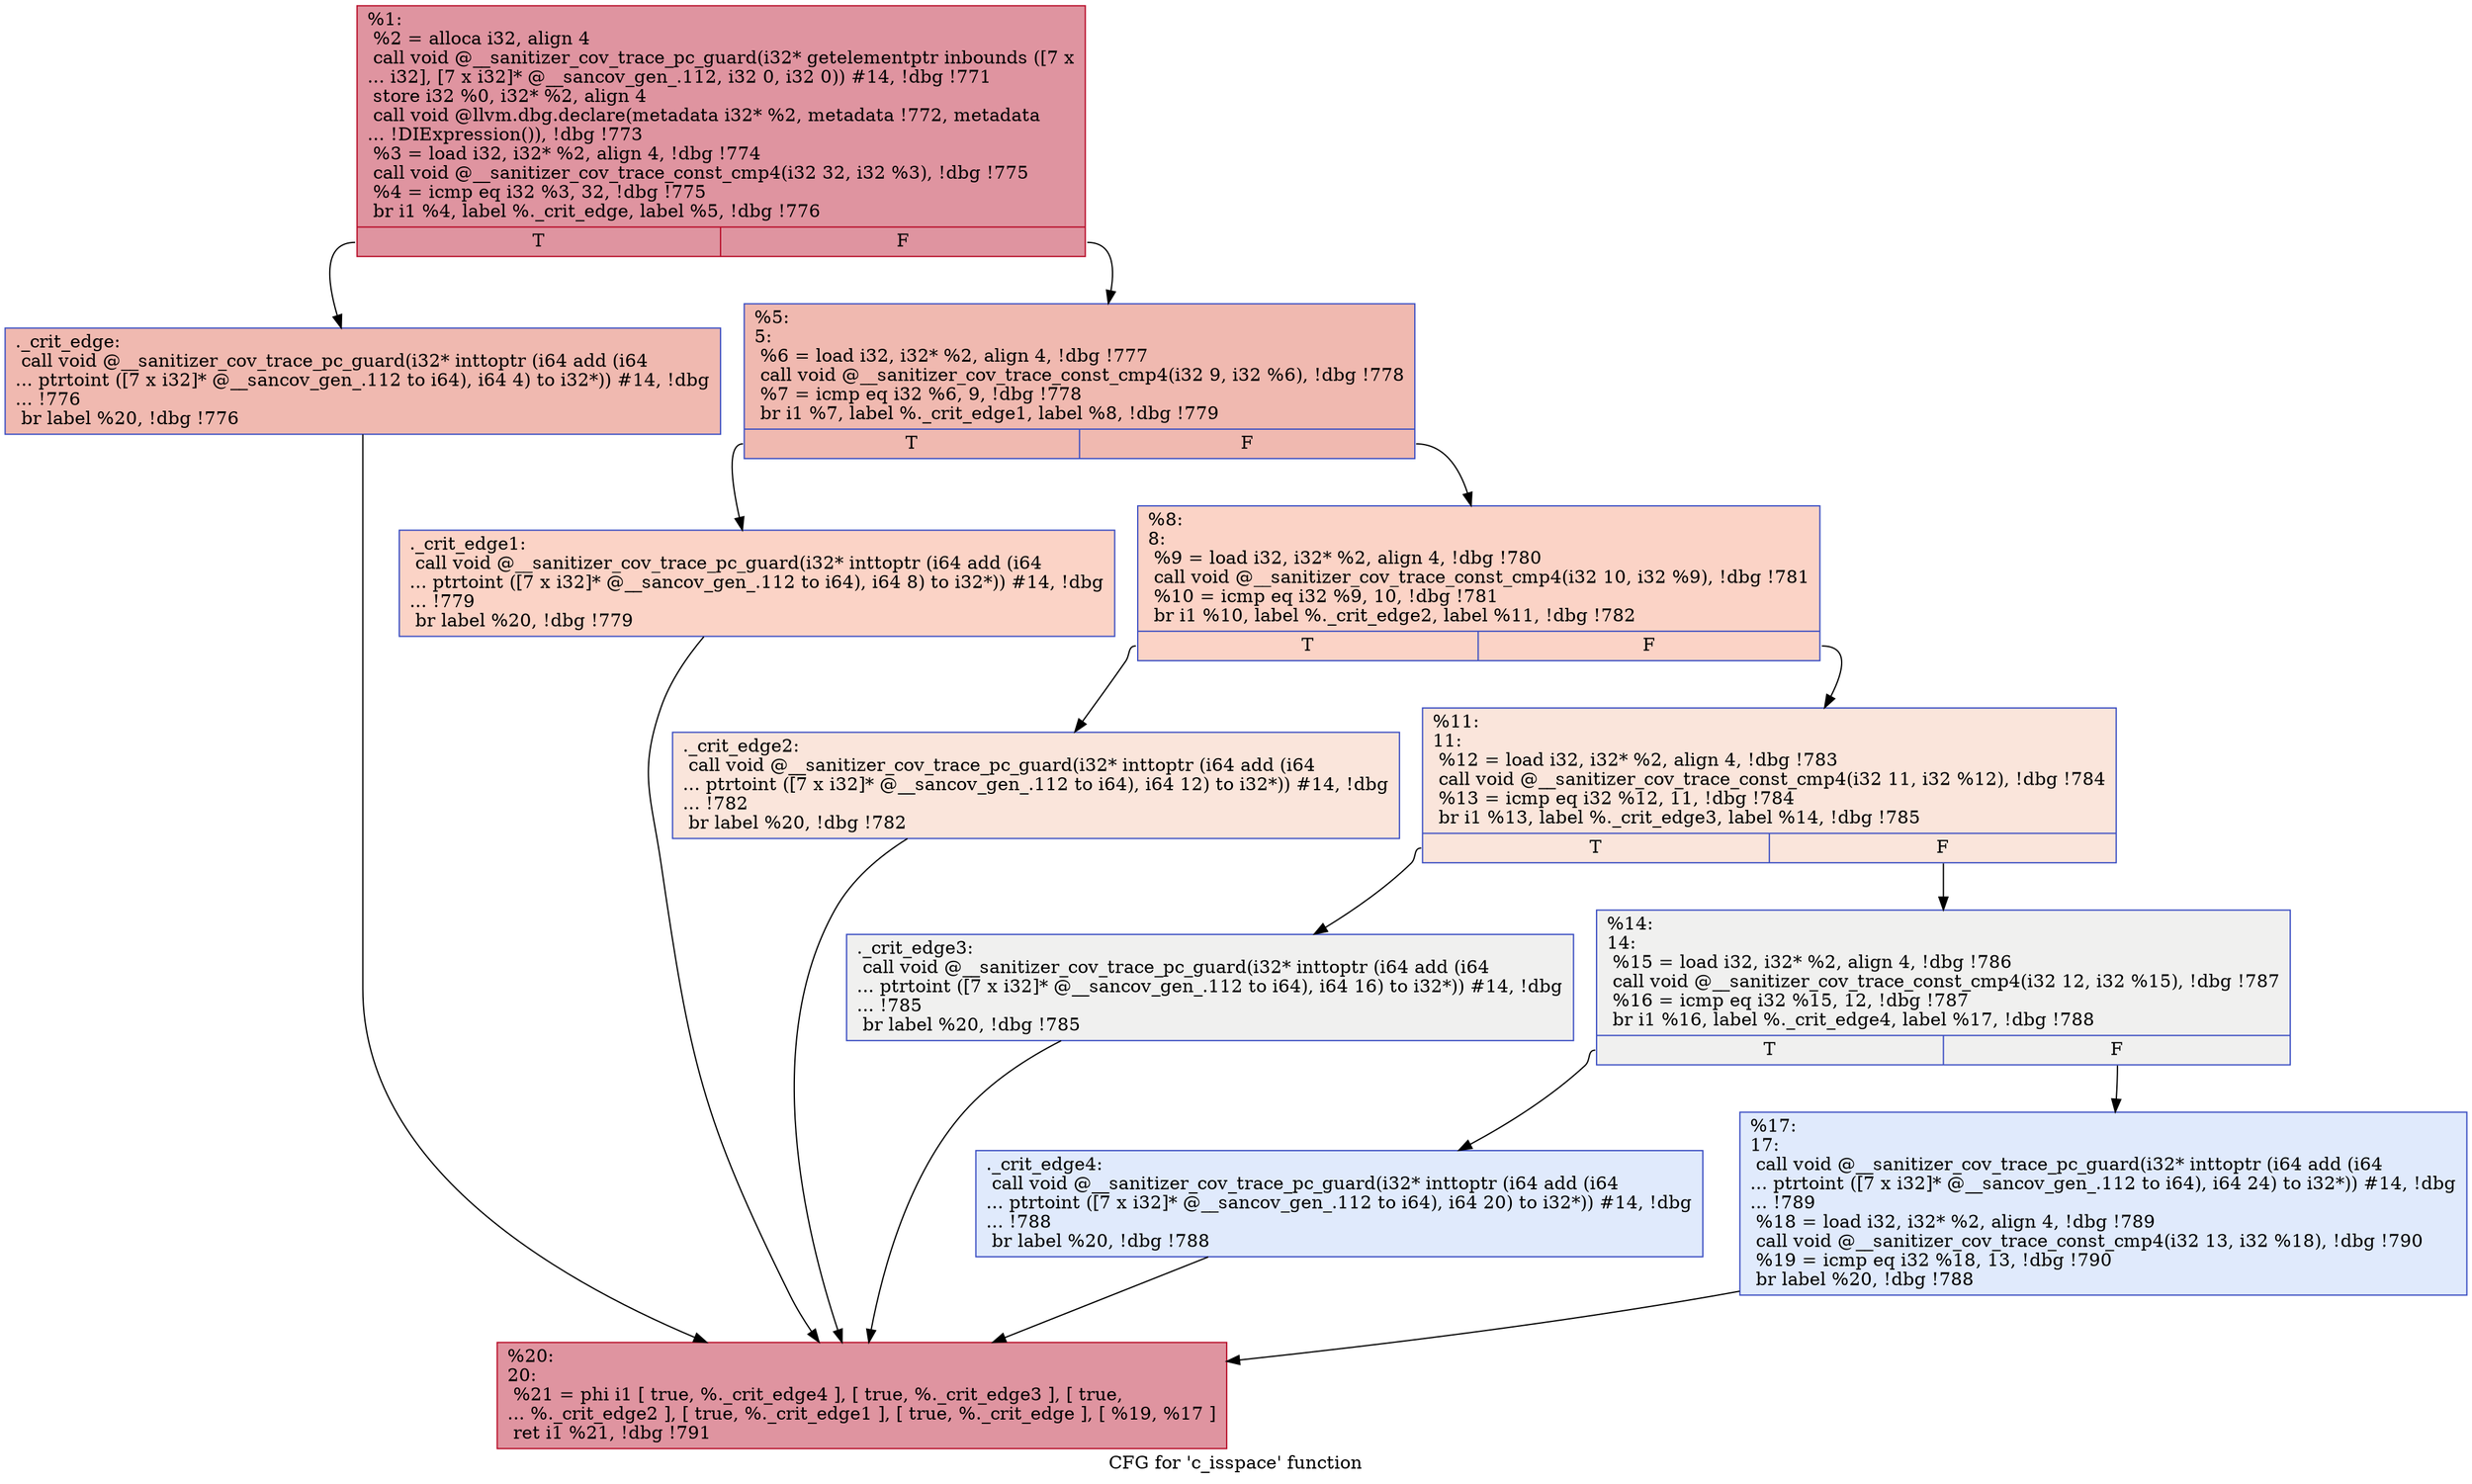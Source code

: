 digraph "CFG for 'c_isspace' function" {
	label="CFG for 'c_isspace' function";

	Node0x555555968fa0 [shape=record,color="#b70d28ff", style=filled, fillcolor="#b70d2870",label="{%1:\l  %2 = alloca i32, align 4\l  call void @__sanitizer_cov_trace_pc_guard(i32* getelementptr inbounds ([7 x\l... i32], [7 x i32]* @__sancov_gen_.112, i32 0, i32 0)) #14, !dbg !771\l  store i32 %0, i32* %2, align 4\l  call void @llvm.dbg.declare(metadata i32* %2, metadata !772, metadata\l... !DIExpression()), !dbg !773\l  %3 = load i32, i32* %2, align 4, !dbg !774\l  call void @__sanitizer_cov_trace_const_cmp4(i32 32, i32 %3), !dbg !775\l  %4 = icmp eq i32 %3, 32, !dbg !775\l  br i1 %4, label %._crit_edge, label %5, !dbg !776\l|{<s0>T|<s1>F}}"];
	Node0x555555968fa0:s0 -> Node0x555555969290;
	Node0x555555968fa0:s1 -> Node0x5555559692e0;
	Node0x555555969290 [shape=record,color="#3d50c3ff", style=filled, fillcolor="#de614d70",label="{._crit_edge:                                      \l  call void @__sanitizer_cov_trace_pc_guard(i32* inttoptr (i64 add (i64\l... ptrtoint ([7 x i32]* @__sancov_gen_.112 to i64), i64 4) to i32*)) #14, !dbg\l... !776\l  br label %20, !dbg !776\l}"];
	Node0x555555969290 -> Node0x5555559695b0;
	Node0x5555559692e0 [shape=record,color="#3d50c3ff", style=filled, fillcolor="#de614d70",label="{%5:\l5:                                                \l  %6 = load i32, i32* %2, align 4, !dbg !777\l  call void @__sanitizer_cov_trace_const_cmp4(i32 9, i32 %6), !dbg !778\l  %7 = icmp eq i32 %6, 9, !dbg !778\l  br i1 %7, label %._crit_edge1, label %8, !dbg !779\l|{<s0>T|<s1>F}}"];
	Node0x5555559692e0:s0 -> Node0x555555969330;
	Node0x5555559692e0:s1 -> Node0x555555969380;
	Node0x555555969330 [shape=record,color="#3d50c3ff", style=filled, fillcolor="#f59c7d70",label="{._crit_edge1:                                     \l  call void @__sanitizer_cov_trace_pc_guard(i32* inttoptr (i64 add (i64\l... ptrtoint ([7 x i32]* @__sancov_gen_.112 to i64), i64 8) to i32*)) #14, !dbg\l... !779\l  br label %20, !dbg !779\l}"];
	Node0x555555969330 -> Node0x5555559695b0;
	Node0x555555969380 [shape=record,color="#3d50c3ff", style=filled, fillcolor="#f59c7d70",label="{%8:\l8:                                                \l  %9 = load i32, i32* %2, align 4, !dbg !780\l  call void @__sanitizer_cov_trace_const_cmp4(i32 10, i32 %9), !dbg !781\l  %10 = icmp eq i32 %9, 10, !dbg !781\l  br i1 %10, label %._crit_edge2, label %11, !dbg !782\l|{<s0>T|<s1>F}}"];
	Node0x555555969380:s0 -> Node0x5555559693d0;
	Node0x555555969380:s1 -> Node0x555555969420;
	Node0x5555559693d0 [shape=record,color="#3d50c3ff", style=filled, fillcolor="#f4c5ad70",label="{._crit_edge2:                                     \l  call void @__sanitizer_cov_trace_pc_guard(i32* inttoptr (i64 add (i64\l... ptrtoint ([7 x i32]* @__sancov_gen_.112 to i64), i64 12) to i32*)) #14, !dbg\l... !782\l  br label %20, !dbg !782\l}"];
	Node0x5555559693d0 -> Node0x5555559695b0;
	Node0x555555969420 [shape=record,color="#3d50c3ff", style=filled, fillcolor="#f4c5ad70",label="{%11:\l11:                                               \l  %12 = load i32, i32* %2, align 4, !dbg !783\l  call void @__sanitizer_cov_trace_const_cmp4(i32 11, i32 %12), !dbg !784\l  %13 = icmp eq i32 %12, 11, !dbg !784\l  br i1 %13, label %._crit_edge3, label %14, !dbg !785\l|{<s0>T|<s1>F}}"];
	Node0x555555969420:s0 -> Node0x555555969470;
	Node0x555555969420:s1 -> Node0x5555559694c0;
	Node0x555555969470 [shape=record,color="#3d50c3ff", style=filled, fillcolor="#dedcdb70",label="{._crit_edge3:                                     \l  call void @__sanitizer_cov_trace_pc_guard(i32* inttoptr (i64 add (i64\l... ptrtoint ([7 x i32]* @__sancov_gen_.112 to i64), i64 16) to i32*)) #14, !dbg\l... !785\l  br label %20, !dbg !785\l}"];
	Node0x555555969470 -> Node0x5555559695b0;
	Node0x5555559694c0 [shape=record,color="#3d50c3ff", style=filled, fillcolor="#dedcdb70",label="{%14:\l14:                                               \l  %15 = load i32, i32* %2, align 4, !dbg !786\l  call void @__sanitizer_cov_trace_const_cmp4(i32 12, i32 %15), !dbg !787\l  %16 = icmp eq i32 %15, 12, !dbg !787\l  br i1 %16, label %._crit_edge4, label %17, !dbg !788\l|{<s0>T|<s1>F}}"];
	Node0x5555559694c0:s0 -> Node0x555555969510;
	Node0x5555559694c0:s1 -> Node0x555555969560;
	Node0x555555969510 [shape=record,color="#3d50c3ff", style=filled, fillcolor="#b9d0f970",label="{._crit_edge4:                                     \l  call void @__sanitizer_cov_trace_pc_guard(i32* inttoptr (i64 add (i64\l... ptrtoint ([7 x i32]* @__sancov_gen_.112 to i64), i64 20) to i32*)) #14, !dbg\l... !788\l  br label %20, !dbg !788\l}"];
	Node0x555555969510 -> Node0x5555559695b0;
	Node0x555555969560 [shape=record,color="#3d50c3ff", style=filled, fillcolor="#b9d0f970",label="{%17:\l17:                                               \l  call void @__sanitizer_cov_trace_pc_guard(i32* inttoptr (i64 add (i64\l... ptrtoint ([7 x i32]* @__sancov_gen_.112 to i64), i64 24) to i32*)) #14, !dbg\l... !789\l  %18 = load i32, i32* %2, align 4, !dbg !789\l  call void @__sanitizer_cov_trace_const_cmp4(i32 13, i32 %18), !dbg !790\l  %19 = icmp eq i32 %18, 13, !dbg !790\l  br label %20, !dbg !788\l}"];
	Node0x555555969560 -> Node0x5555559695b0;
	Node0x5555559695b0 [shape=record,color="#b70d28ff", style=filled, fillcolor="#b70d2870",label="{%20:\l20:                                               \l  %21 = phi i1 [ true, %._crit_edge4 ], [ true, %._crit_edge3 ], [ true,\l... %._crit_edge2 ], [ true, %._crit_edge1 ], [ true, %._crit_edge ], [ %19, %17 ]\l  ret i1 %21, !dbg !791\l}"];
}
